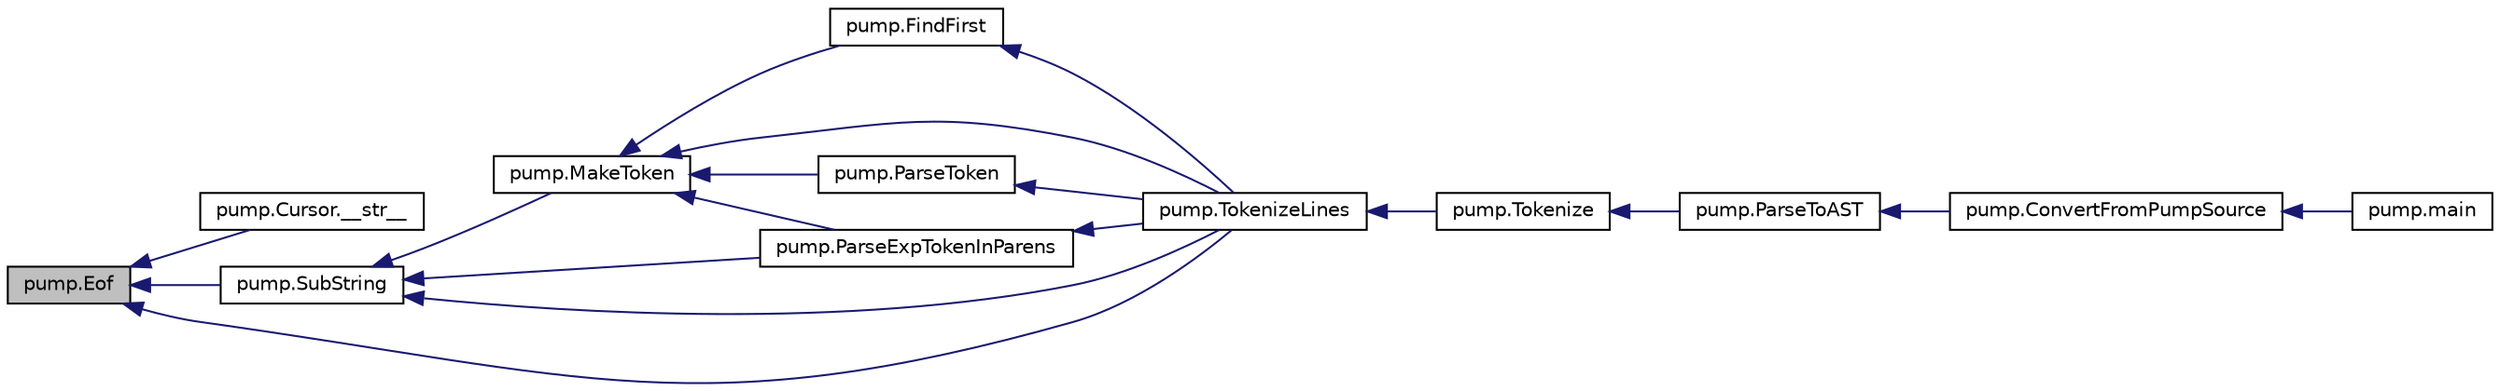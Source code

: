 digraph "pump.Eof"
{
  edge [fontname="Helvetica",fontsize="10",labelfontname="Helvetica",labelfontsize="10"];
  node [fontname="Helvetica",fontsize="10",shape=record];
  rankdir="LR";
  Node51 [label="pump.Eof",height=0.2,width=0.4,color="black", fillcolor="grey75", style="filled", fontcolor="black"];
  Node51 -> Node52 [dir="back",color="midnightblue",fontsize="10",style="solid",fontname="Helvetica"];
  Node52 [label="pump.Cursor.__str__",height=0.2,width=0.4,color="black", fillcolor="white", style="filled",URL="$d4/d87/classpump_1_1_cursor.html#ada8d922763be27a0b1745e94748de2c3"];
  Node51 -> Node53 [dir="back",color="midnightblue",fontsize="10",style="solid",fontname="Helvetica"];
  Node53 [label="pump.SubString",height=0.2,width=0.4,color="black", fillcolor="white", style="filled",URL="$df/d92/namespacepump.html#a859edb180cfc24c24fabcfb4f2bedf9e"];
  Node53 -> Node54 [dir="back",color="midnightblue",fontsize="10",style="solid",fontname="Helvetica"];
  Node54 [label="pump.MakeToken",height=0.2,width=0.4,color="black", fillcolor="white", style="filled",URL="$df/d92/namespacepump.html#af96d60dc97b160f3a18e63857aabeef7"];
  Node54 -> Node55 [dir="back",color="midnightblue",fontsize="10",style="solid",fontname="Helvetica"];
  Node55 [label="pump.FindFirst",height=0.2,width=0.4,color="black", fillcolor="white", style="filled",URL="$df/d92/namespacepump.html#a08f2d05c192d11a134c008287bafef07"];
  Node55 -> Node56 [dir="back",color="midnightblue",fontsize="10",style="solid",fontname="Helvetica"];
  Node56 [label="pump.TokenizeLines",height=0.2,width=0.4,color="black", fillcolor="white", style="filled",URL="$df/d92/namespacepump.html#aa383d59e8e2a9507a576fd4c6b68b6b7"];
  Node56 -> Node57 [dir="back",color="midnightblue",fontsize="10",style="solid",fontname="Helvetica"];
  Node57 [label="pump.Tokenize",height=0.2,width=0.4,color="black", fillcolor="white", style="filled",URL="$df/d92/namespacepump.html#aa42c23b1c914c0f86a94f2fa32999905"];
  Node57 -> Node58 [dir="back",color="midnightblue",fontsize="10",style="solid",fontname="Helvetica"];
  Node58 [label="pump.ParseToAST",height=0.2,width=0.4,color="black", fillcolor="white", style="filled",URL="$df/d92/namespacepump.html#a56ac10a83a3a875d305c9aae71fc0549"];
  Node58 -> Node59 [dir="back",color="midnightblue",fontsize="10",style="solid",fontname="Helvetica"];
  Node59 [label="pump.ConvertFromPumpSource",height=0.2,width=0.4,color="black", fillcolor="white", style="filled",URL="$df/d92/namespacepump.html#a568fe53d1443489ac15bac4a0f9faf91"];
  Node59 -> Node60 [dir="back",color="midnightblue",fontsize="10",style="solid",fontname="Helvetica"];
  Node60 [label="pump.main",height=0.2,width=0.4,color="black", fillcolor="white", style="filled",URL="$df/d92/namespacepump.html#abcf26971f7bdbad77c2c168c110312df"];
  Node54 -> Node61 [dir="back",color="midnightblue",fontsize="10",style="solid",fontname="Helvetica"];
  Node61 [label="pump.ParseToken",height=0.2,width=0.4,color="black", fillcolor="white", style="filled",URL="$df/d92/namespacepump.html#a23761d99dd43d642e94d845218573035"];
  Node61 -> Node56 [dir="back",color="midnightblue",fontsize="10",style="solid",fontname="Helvetica"];
  Node54 -> Node62 [dir="back",color="midnightblue",fontsize="10",style="solid",fontname="Helvetica"];
  Node62 [label="pump.ParseExpTokenInParens",height=0.2,width=0.4,color="black", fillcolor="white", style="filled",URL="$df/d92/namespacepump.html#ae094486db14ecec9347129c5f230042d"];
  Node62 -> Node56 [dir="back",color="midnightblue",fontsize="10",style="solid",fontname="Helvetica"];
  Node54 -> Node56 [dir="back",color="midnightblue",fontsize="10",style="solid",fontname="Helvetica"];
  Node53 -> Node62 [dir="back",color="midnightblue",fontsize="10",style="solid",fontname="Helvetica"];
  Node53 -> Node56 [dir="back",color="midnightblue",fontsize="10",style="solid",fontname="Helvetica"];
  Node51 -> Node56 [dir="back",color="midnightblue",fontsize="10",style="solid",fontname="Helvetica"];
}
